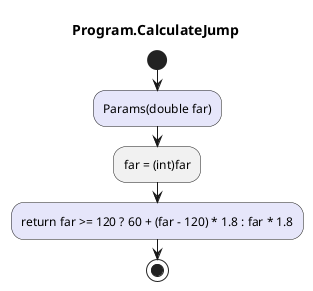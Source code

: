 @startuml Program.CalculateJump
title Program.CalculateJump
start
#Lavender:Params(double far);
:far = (int)far;
#Lavender:return far >= 120 ? 60 + (far - 120) * 1.8 : far * 1.8;
stop
@enduml
